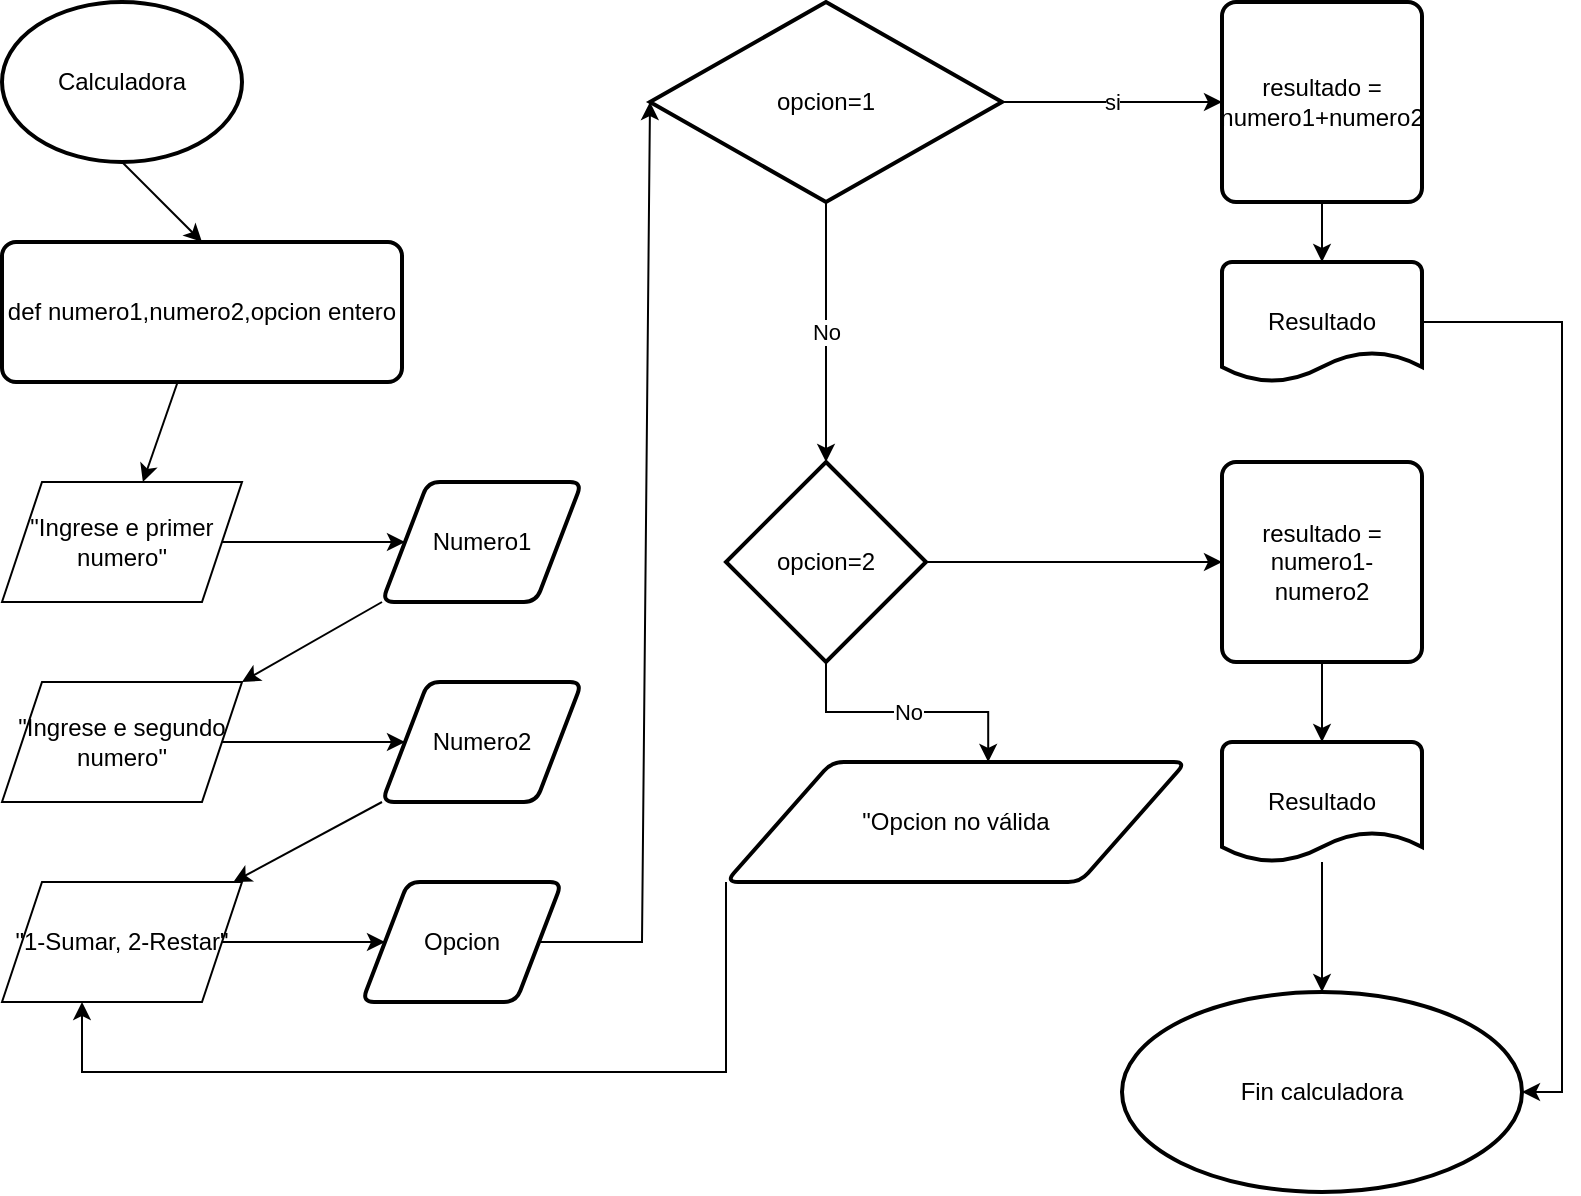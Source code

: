<mxfile version="21.1.2" type="github">
  <diagram id="C5RBs43oDa-KdzZeNtuy" name="Page-1">
    <mxGraphModel dx="1434" dy="800" grid="1" gridSize="10" guides="1" tooltips="1" connect="1" arrows="1" fold="1" page="1" pageScale="1" pageWidth="827" pageHeight="1169" math="0" shadow="0">
      <root>
        <mxCell id="WIyWlLk6GJQsqaUBKTNV-0" />
        <mxCell id="WIyWlLk6GJQsqaUBKTNV-1" parent="WIyWlLk6GJQsqaUBKTNV-0" />
        <mxCell id="y6vvcRxUsTyqntjl7ony-0" value="Calculadora" style="strokeWidth=2;html=1;shape=mxgraph.flowchart.start_1;whiteSpace=wrap;" vertex="1" parent="WIyWlLk6GJQsqaUBKTNV-1">
          <mxGeometry x="40" y="40" width="120" height="80" as="geometry" />
        </mxCell>
        <mxCell id="y6vvcRxUsTyqntjl7ony-1" value="Numero1" style="shape=parallelogram;html=1;strokeWidth=2;perimeter=parallelogramPerimeter;whiteSpace=wrap;rounded=1;arcSize=12;size=0.23;" vertex="1" parent="WIyWlLk6GJQsqaUBKTNV-1">
          <mxGeometry x="230" y="280" width="100" height="60" as="geometry" />
        </mxCell>
        <mxCell id="y6vvcRxUsTyqntjl7ony-2" value="&quot;Ingrese e primer numero&quot;" style="shape=parallelogram;perimeter=parallelogramPerimeter;whiteSpace=wrap;html=1;fixedSize=1;" vertex="1" parent="WIyWlLk6GJQsqaUBKTNV-1">
          <mxGeometry x="40" y="280" width="120" height="60" as="geometry" />
        </mxCell>
        <mxCell id="y6vvcRxUsTyqntjl7ony-3" value="Numero2" style="shape=parallelogram;html=1;strokeWidth=2;perimeter=parallelogramPerimeter;whiteSpace=wrap;rounded=1;arcSize=12;size=0.23;" vertex="1" parent="WIyWlLk6GJQsqaUBKTNV-1">
          <mxGeometry x="230" y="380" width="100" height="60" as="geometry" />
        </mxCell>
        <mxCell id="y6vvcRxUsTyqntjl7ony-4" value="&quot;Ingrese e segundo numero&quot;" style="shape=parallelogram;perimeter=parallelogramPerimeter;whiteSpace=wrap;html=1;fixedSize=1;" vertex="1" parent="WIyWlLk6GJQsqaUBKTNV-1">
          <mxGeometry x="40" y="380" width="120" height="60" as="geometry" />
        </mxCell>
        <mxCell id="y6vvcRxUsTyqntjl7ony-5" value="" style="endArrow=classic;html=1;rounded=0;exitX=0.5;exitY=1;exitDx=0;exitDy=0;exitPerimeter=0;entryX=0.5;entryY=0;entryDx=0;entryDy=0;" edge="1" parent="WIyWlLk6GJQsqaUBKTNV-1" source="y6vvcRxUsTyqntjl7ony-0" target="y6vvcRxUsTyqntjl7ony-35">
          <mxGeometry width="50" height="50" relative="1" as="geometry">
            <mxPoint x="390" y="680" as="sourcePoint" />
            <mxPoint x="150" y="160" as="targetPoint" />
          </mxGeometry>
        </mxCell>
        <mxCell id="y6vvcRxUsTyqntjl7ony-6" value="" style="endArrow=classic;html=1;rounded=0;entryX=0;entryY=0.5;entryDx=0;entryDy=0;" edge="1" parent="WIyWlLk6GJQsqaUBKTNV-1" source="y6vvcRxUsTyqntjl7ony-2" target="y6vvcRxUsTyqntjl7ony-1">
          <mxGeometry width="50" height="50" relative="1" as="geometry">
            <mxPoint x="400" y="420" as="sourcePoint" />
            <mxPoint x="400" y="410" as="targetPoint" />
          </mxGeometry>
        </mxCell>
        <mxCell id="y6vvcRxUsTyqntjl7ony-7" value="" style="endArrow=classic;html=1;rounded=0;entryX=1;entryY=0;entryDx=0;entryDy=0;exitX=0;exitY=1;exitDx=0;exitDy=0;" edge="1" parent="WIyWlLk6GJQsqaUBKTNV-1" source="y6vvcRxUsTyqntjl7ony-1" target="y6vvcRxUsTyqntjl7ony-4">
          <mxGeometry width="50" height="50" relative="1" as="geometry">
            <mxPoint x="400" y="520" as="sourcePoint" />
            <mxPoint x="400" y="510" as="targetPoint" />
          </mxGeometry>
        </mxCell>
        <mxCell id="y6vvcRxUsTyqntjl7ony-8" value="" style="endArrow=classic;html=1;rounded=0;entryX=0;entryY=0.5;entryDx=0;entryDy=0;" edge="1" parent="WIyWlLk6GJQsqaUBKTNV-1" source="y6vvcRxUsTyqntjl7ony-4" target="y6vvcRxUsTyqntjl7ony-3">
          <mxGeometry width="50" height="50" relative="1" as="geometry">
            <mxPoint x="400" y="620" as="sourcePoint" />
            <mxPoint x="400" y="620" as="targetPoint" />
          </mxGeometry>
        </mxCell>
        <mxCell id="y6vvcRxUsTyqntjl7ony-9" value="Opcion" style="shape=parallelogram;html=1;strokeWidth=2;perimeter=parallelogramPerimeter;whiteSpace=wrap;rounded=1;arcSize=12;size=0.23;" vertex="1" parent="WIyWlLk6GJQsqaUBKTNV-1">
          <mxGeometry x="220" y="480" width="100" height="60" as="geometry" />
        </mxCell>
        <mxCell id="y6vvcRxUsTyqntjl7ony-10" value="&quot;1-Sumar, 2-Restar&quot;" style="shape=parallelogram;perimeter=parallelogramPerimeter;whiteSpace=wrap;html=1;fixedSize=1;" vertex="1" parent="WIyWlLk6GJQsqaUBKTNV-1">
          <mxGeometry x="40" y="480" width="120" height="60" as="geometry" />
        </mxCell>
        <mxCell id="y6vvcRxUsTyqntjl7ony-11" value="" style="endArrow=classic;html=1;rounded=0;entryX=0;entryY=0.5;entryDx=0;entryDy=0;" edge="1" parent="WIyWlLk6GJQsqaUBKTNV-1" source="y6vvcRxUsTyqntjl7ony-10" target="y6vvcRxUsTyqntjl7ony-9">
          <mxGeometry width="50" height="50" relative="1" as="geometry">
            <mxPoint x="400" y="840" as="sourcePoint" />
            <mxPoint x="400" y="840" as="targetPoint" />
          </mxGeometry>
        </mxCell>
        <mxCell id="y6vvcRxUsTyqntjl7ony-12" value="" style="endArrow=classic;html=1;rounded=0;exitX=0;exitY=1;exitDx=0;exitDy=0;" edge="1" parent="WIyWlLk6GJQsqaUBKTNV-1" source="y6vvcRxUsTyqntjl7ony-3" target="y6vvcRxUsTyqntjl7ony-10">
          <mxGeometry width="50" height="50" relative="1" as="geometry">
            <mxPoint x="390" y="410" as="sourcePoint" />
            <mxPoint x="440" y="360" as="targetPoint" />
          </mxGeometry>
        </mxCell>
        <mxCell id="y6vvcRxUsTyqntjl7ony-14" value="" style="endArrow=classic;html=1;rounded=0;" edge="1" parent="WIyWlLk6GJQsqaUBKTNV-1" source="y6vvcRxUsTyqntjl7ony-35" target="y6vvcRxUsTyqntjl7ony-2">
          <mxGeometry width="50" height="50" relative="1" as="geometry">
            <mxPoint x="131.818" y="240" as="sourcePoint" />
            <mxPoint x="180" y="260" as="targetPoint" />
          </mxGeometry>
        </mxCell>
        <mxCell id="y6vvcRxUsTyqntjl7ony-23" value="No" style="edgeStyle=orthogonalEdgeStyle;rounded=0;orthogonalLoop=1;jettySize=auto;html=1;exitX=0.5;exitY=1;exitDx=0;exitDy=0;exitPerimeter=0;entryX=0.5;entryY=0;entryDx=0;entryDy=0;entryPerimeter=0;" edge="1" parent="WIyWlLk6GJQsqaUBKTNV-1" source="y6vvcRxUsTyqntjl7ony-15" target="y6vvcRxUsTyqntjl7ony-22">
          <mxGeometry relative="1" as="geometry" />
        </mxCell>
        <mxCell id="y6vvcRxUsTyqntjl7ony-15" value="opcion=1" style="strokeWidth=2;html=1;shape=mxgraph.flowchart.decision;whiteSpace=wrap;" vertex="1" parent="WIyWlLk6GJQsqaUBKTNV-1">
          <mxGeometry x="364" y="40" width="176" height="100" as="geometry" />
        </mxCell>
        <mxCell id="y6vvcRxUsTyqntjl7ony-16" value="" style="endArrow=classic;html=1;rounded=0;entryX=0;entryY=0.5;entryDx=0;entryDy=0;entryPerimeter=0;exitX=1;exitY=0.5;exitDx=0;exitDy=0;" edge="1" parent="WIyWlLk6GJQsqaUBKTNV-1" source="y6vvcRxUsTyqntjl7ony-9" target="y6vvcRxUsTyqntjl7ony-15">
          <mxGeometry width="50" height="50" relative="1" as="geometry">
            <mxPoint x="320" y="560" as="sourcePoint" />
            <mxPoint x="390.711" y="510" as="targetPoint" />
            <Array as="points">
              <mxPoint x="360" y="510" />
            </Array>
          </mxGeometry>
        </mxCell>
        <mxCell id="y6vvcRxUsTyqntjl7ony-21" style="edgeStyle=orthogonalEdgeStyle;rounded=0;orthogonalLoop=1;jettySize=auto;html=1;exitX=0.5;exitY=1;exitDx=0;exitDy=0;entryX=0.5;entryY=0;entryDx=0;entryDy=0;entryPerimeter=0;" edge="1" parent="WIyWlLk6GJQsqaUBKTNV-1" source="y6vvcRxUsTyqntjl7ony-17" target="y6vvcRxUsTyqntjl7ony-20">
          <mxGeometry relative="1" as="geometry" />
        </mxCell>
        <mxCell id="y6vvcRxUsTyqntjl7ony-17" value="resultado = numero1+numero2" style="rounded=1;whiteSpace=wrap;html=1;absoluteArcSize=1;arcSize=14;strokeWidth=2;" vertex="1" parent="WIyWlLk6GJQsqaUBKTNV-1">
          <mxGeometry x="650" y="40" width="100" height="100" as="geometry" />
        </mxCell>
        <mxCell id="y6vvcRxUsTyqntjl7ony-18" value="si" style="endArrow=classic;html=1;rounded=0;entryX=0;entryY=0.5;entryDx=0;entryDy=0;" edge="1" parent="WIyWlLk6GJQsqaUBKTNV-1" source="y6vvcRxUsTyqntjl7ony-15" target="y6vvcRxUsTyqntjl7ony-17">
          <mxGeometry width="50" height="50" relative="1" as="geometry">
            <mxPoint x="540" y="140" as="sourcePoint" />
            <mxPoint x="610.711" y="90" as="targetPoint" />
          </mxGeometry>
        </mxCell>
        <mxCell id="y6vvcRxUsTyqntjl7ony-33" style="edgeStyle=orthogonalEdgeStyle;rounded=0;orthogonalLoop=1;jettySize=auto;html=1;exitX=1;exitY=0.5;exitDx=0;exitDy=0;exitPerimeter=0;entryX=1;entryY=0.5;entryDx=0;entryDy=0;entryPerimeter=0;" edge="1" parent="WIyWlLk6GJQsqaUBKTNV-1" source="y6vvcRxUsTyqntjl7ony-20" target="y6vvcRxUsTyqntjl7ony-32">
          <mxGeometry relative="1" as="geometry" />
        </mxCell>
        <mxCell id="y6vvcRxUsTyqntjl7ony-20" value="Resultado" style="strokeWidth=2;html=1;shape=mxgraph.flowchart.document2;whiteSpace=wrap;size=0.25;" vertex="1" parent="WIyWlLk6GJQsqaUBKTNV-1">
          <mxGeometry x="650" y="170" width="100" height="60" as="geometry" />
        </mxCell>
        <mxCell id="y6vvcRxUsTyqntjl7ony-27" style="edgeStyle=orthogonalEdgeStyle;rounded=0;orthogonalLoop=1;jettySize=auto;html=1;exitX=1;exitY=0.5;exitDx=0;exitDy=0;exitPerimeter=0;entryX=0;entryY=0.5;entryDx=0;entryDy=0;" edge="1" parent="WIyWlLk6GJQsqaUBKTNV-1" source="y6vvcRxUsTyqntjl7ony-22" target="y6vvcRxUsTyqntjl7ony-25">
          <mxGeometry relative="1" as="geometry" />
        </mxCell>
        <mxCell id="y6vvcRxUsTyqntjl7ony-29" value="No" style="edgeStyle=orthogonalEdgeStyle;rounded=0;orthogonalLoop=1;jettySize=auto;html=1;exitX=0.5;exitY=1;exitDx=0;exitDy=0;exitPerimeter=0;entryX=0.57;entryY=0;entryDx=0;entryDy=0;entryPerimeter=0;" edge="1" parent="WIyWlLk6GJQsqaUBKTNV-1" source="y6vvcRxUsTyqntjl7ony-22" target="y6vvcRxUsTyqntjl7ony-28">
          <mxGeometry relative="1" as="geometry" />
        </mxCell>
        <mxCell id="y6vvcRxUsTyqntjl7ony-22" value="opcion=2" style="strokeWidth=2;html=1;shape=mxgraph.flowchart.decision;whiteSpace=wrap;" vertex="1" parent="WIyWlLk6GJQsqaUBKTNV-1">
          <mxGeometry x="402" y="270" width="100" height="100" as="geometry" />
        </mxCell>
        <mxCell id="y6vvcRxUsTyqntjl7ony-24" style="edgeStyle=orthogonalEdgeStyle;rounded=0;orthogonalLoop=1;jettySize=auto;html=1;exitX=0.5;exitY=1;exitDx=0;exitDy=0;entryX=0.5;entryY=0;entryDx=0;entryDy=0;entryPerimeter=0;" edge="1" parent="WIyWlLk6GJQsqaUBKTNV-1" source="y6vvcRxUsTyqntjl7ony-25" target="y6vvcRxUsTyqntjl7ony-26">
          <mxGeometry relative="1" as="geometry" />
        </mxCell>
        <mxCell id="y6vvcRxUsTyqntjl7ony-25" value="resultado = numero1-numero2" style="rounded=1;whiteSpace=wrap;html=1;absoluteArcSize=1;arcSize=14;strokeWidth=2;" vertex="1" parent="WIyWlLk6GJQsqaUBKTNV-1">
          <mxGeometry x="650" y="270" width="100" height="100" as="geometry" />
        </mxCell>
        <mxCell id="y6vvcRxUsTyqntjl7ony-34" value="" style="edgeStyle=orthogonalEdgeStyle;rounded=0;orthogonalLoop=1;jettySize=auto;html=1;" edge="1" parent="WIyWlLk6GJQsqaUBKTNV-1" source="y6vvcRxUsTyqntjl7ony-26" target="y6vvcRxUsTyqntjl7ony-32">
          <mxGeometry relative="1" as="geometry" />
        </mxCell>
        <mxCell id="y6vvcRxUsTyqntjl7ony-26" value="Resultado" style="strokeWidth=2;html=1;shape=mxgraph.flowchart.document2;whiteSpace=wrap;size=0.25;" vertex="1" parent="WIyWlLk6GJQsqaUBKTNV-1">
          <mxGeometry x="650" y="410" width="100" height="60" as="geometry" />
        </mxCell>
        <mxCell id="y6vvcRxUsTyqntjl7ony-31" style="edgeStyle=orthogonalEdgeStyle;rounded=0;orthogonalLoop=1;jettySize=auto;html=1;exitX=0;exitY=1;exitDx=0;exitDy=0;" edge="1" parent="WIyWlLk6GJQsqaUBKTNV-1" source="y6vvcRxUsTyqntjl7ony-28" target="y6vvcRxUsTyqntjl7ony-10">
          <mxGeometry relative="1" as="geometry">
            <mxPoint x="80" y="670" as="targetPoint" />
            <Array as="points">
              <mxPoint x="402" y="575" />
              <mxPoint x="80" y="575" />
            </Array>
          </mxGeometry>
        </mxCell>
        <mxCell id="y6vvcRxUsTyqntjl7ony-28" value="&quot;Opcion no válida" style="shape=parallelogram;html=1;strokeWidth=2;perimeter=parallelogramPerimeter;whiteSpace=wrap;rounded=1;arcSize=12;size=0.23;" vertex="1" parent="WIyWlLk6GJQsqaUBKTNV-1">
          <mxGeometry x="402" y="420" width="230" height="60" as="geometry" />
        </mxCell>
        <mxCell id="y6vvcRxUsTyqntjl7ony-32" value="Fin calculadora" style="strokeWidth=2;html=1;shape=mxgraph.flowchart.start_2;whiteSpace=wrap;" vertex="1" parent="WIyWlLk6GJQsqaUBKTNV-1">
          <mxGeometry x="600" y="535" width="200" height="100" as="geometry" />
        </mxCell>
        <mxCell id="y6vvcRxUsTyqntjl7ony-35" value="def numero1,numero2,opcion entero" style="rounded=1;whiteSpace=wrap;html=1;absoluteArcSize=1;arcSize=14;strokeWidth=2;" vertex="1" parent="WIyWlLk6GJQsqaUBKTNV-1">
          <mxGeometry x="40" y="160" width="200" height="70" as="geometry" />
        </mxCell>
      </root>
    </mxGraphModel>
  </diagram>
</mxfile>
